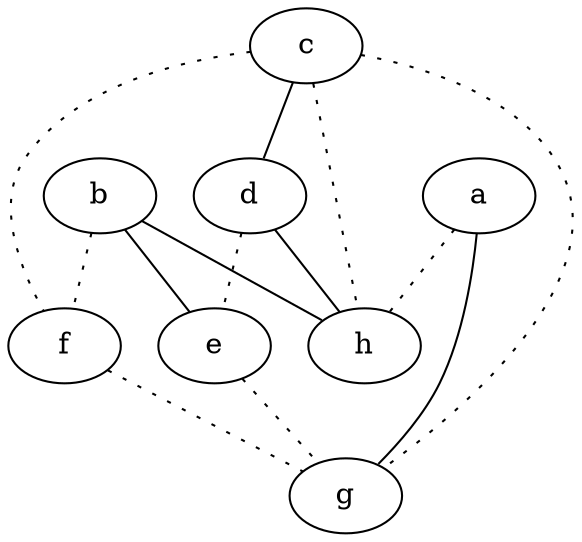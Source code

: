 graph {
a -- g;
a -- h [style=dotted];
b -- e;
b -- f [style=dotted];
b -- h;
c -- d;
c -- f [style=dotted];
c -- g [style=dotted];
c -- h [style=dotted];
d -- e [style=dotted];
d -- h;
e -- g [style=dotted];
f -- g [style=dotted];
}

